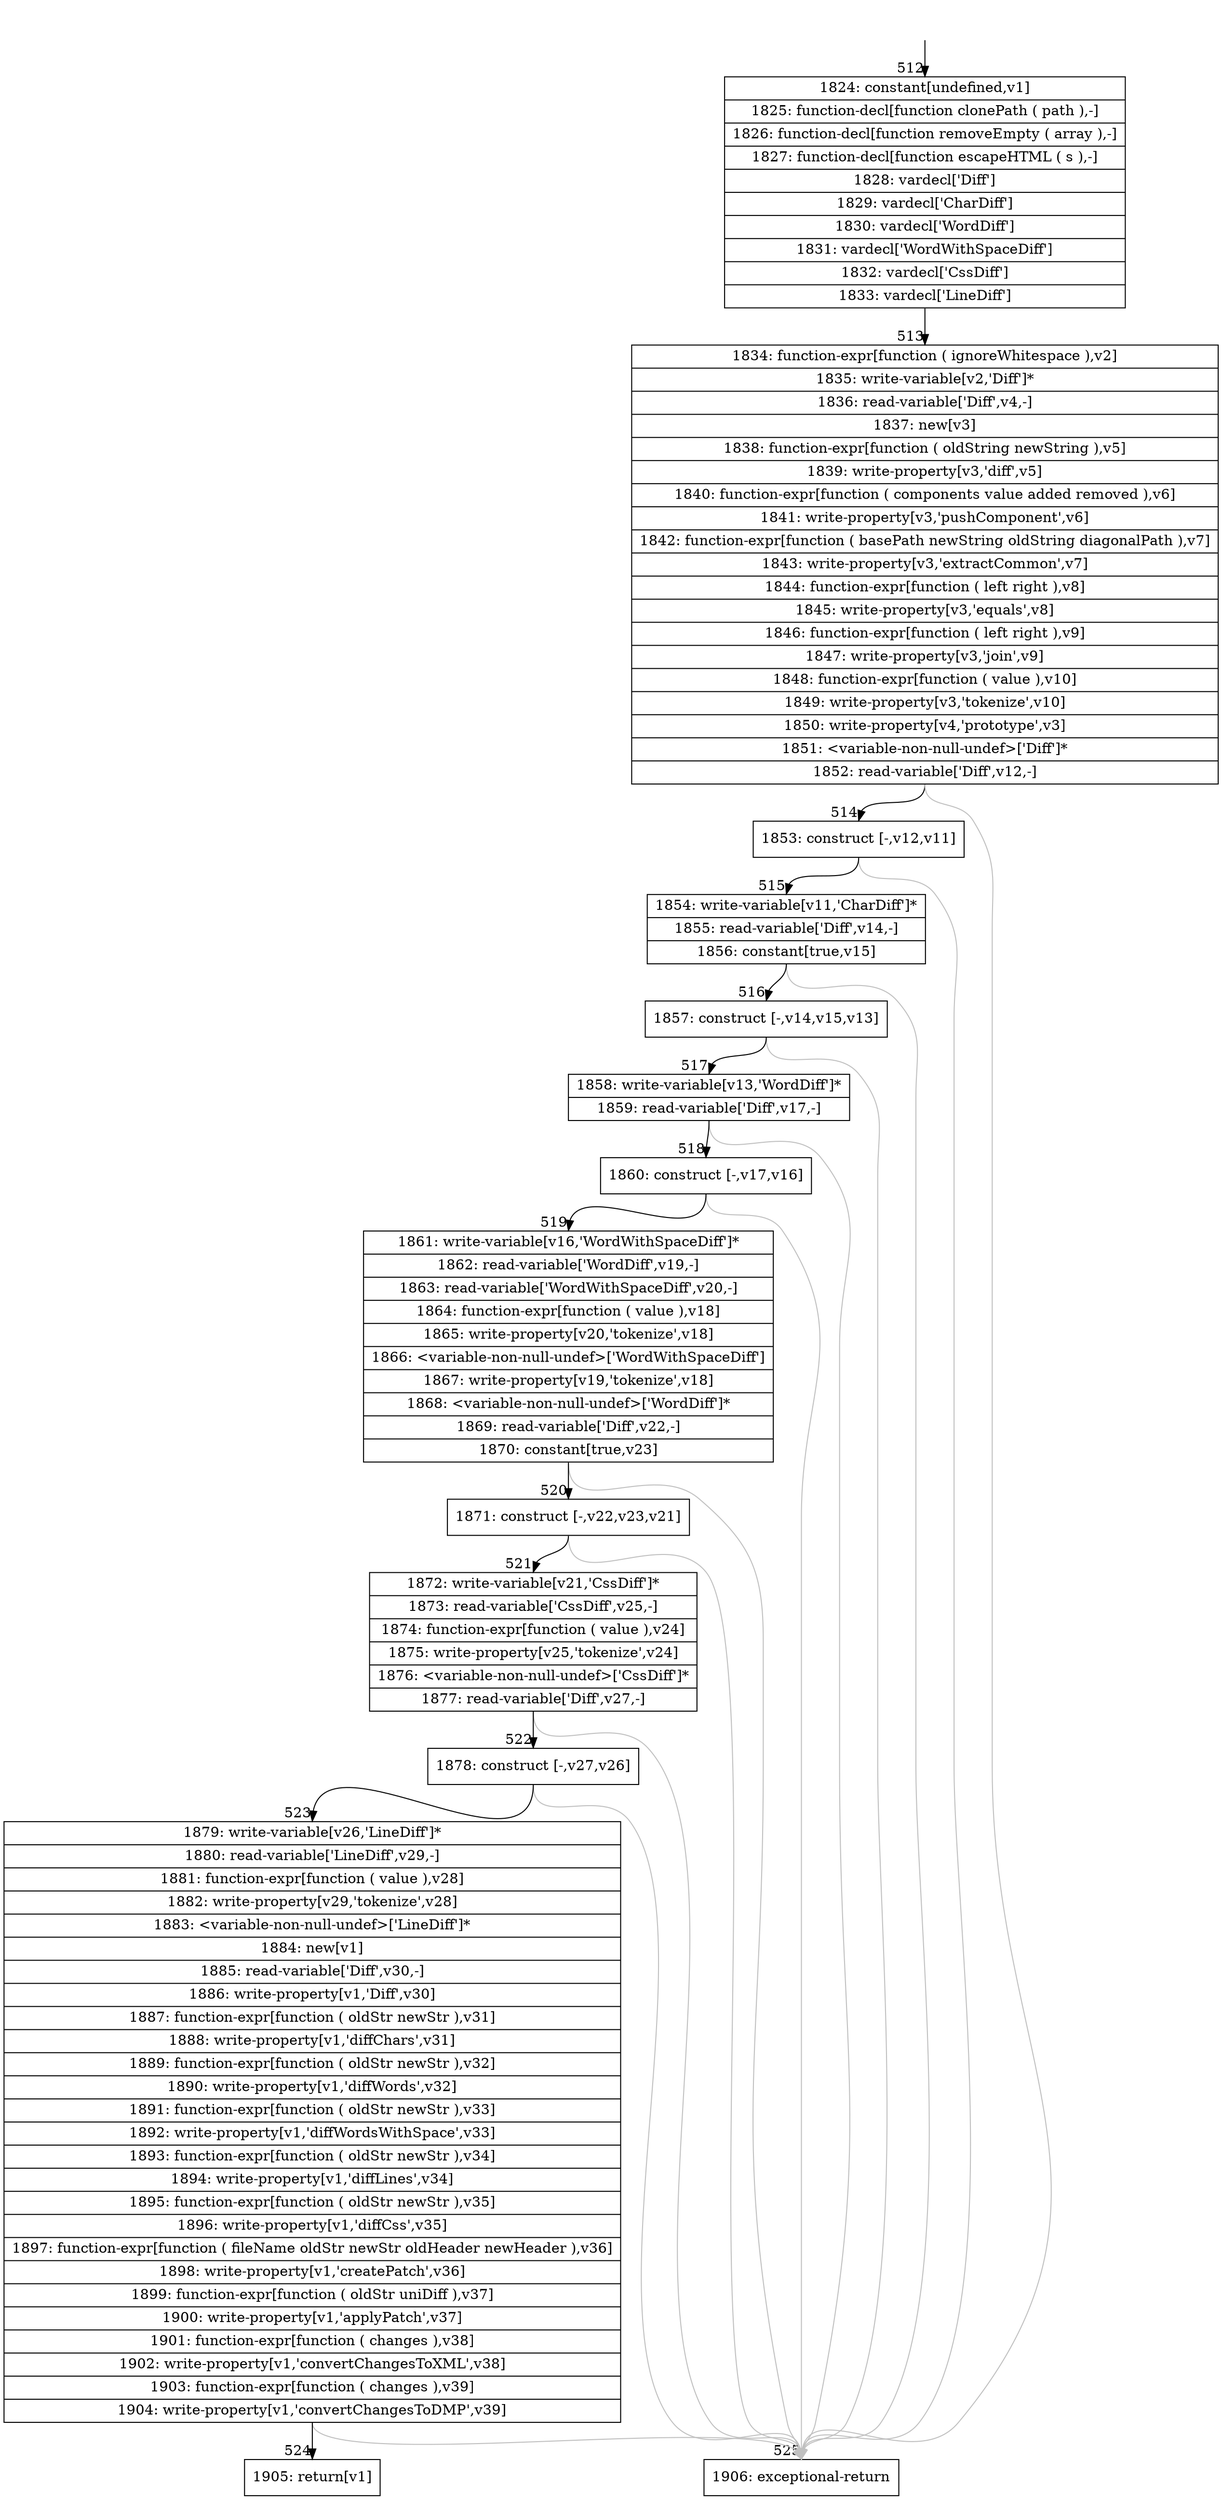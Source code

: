 digraph {
rankdir="TD"
BB_entry11[shape=none,label=""];
BB_entry11 -> BB512 [tailport=s, headport=n, headlabel="    512"]
BB512 [shape=record label="{1824: constant[undefined,v1]|1825: function-decl[function clonePath ( path ),-]|1826: function-decl[function removeEmpty ( array ),-]|1827: function-decl[function escapeHTML ( s ),-]|1828: vardecl['Diff']|1829: vardecl['CharDiff']|1830: vardecl['WordDiff']|1831: vardecl['WordWithSpaceDiff']|1832: vardecl['CssDiff']|1833: vardecl['LineDiff']}" ] 
BB512 -> BB513 [tailport=s, headport=n, headlabel="      513"]
BB513 [shape=record label="{1834: function-expr[function ( ignoreWhitespace ),v2]|1835: write-variable[v2,'Diff']*|1836: read-variable['Diff',v4,-]|1837: new[v3]|1838: function-expr[function ( oldString newString ),v5]|1839: write-property[v3,'diff',v5]|1840: function-expr[function ( components value added removed ),v6]|1841: write-property[v3,'pushComponent',v6]|1842: function-expr[function ( basePath newString oldString diagonalPath ),v7]|1843: write-property[v3,'extractCommon',v7]|1844: function-expr[function ( left right ),v8]|1845: write-property[v3,'equals',v8]|1846: function-expr[function ( left right ),v9]|1847: write-property[v3,'join',v9]|1848: function-expr[function ( value ),v10]|1849: write-property[v3,'tokenize',v10]|1850: write-property[v4,'prototype',v3]|1851: \<variable-non-null-undef\>['Diff']*|1852: read-variable['Diff',v12,-]}" ] 
BB513 -> BB514 [tailport=s, headport=n, headlabel="      514"]
BB513 -> BB525 [tailport=s, headport=n, color=gray, headlabel="      525"]
BB514 [shape=record label="{1853: construct [-,v12,v11]}" ] 
BB514 -> BB515 [tailport=s, headport=n, headlabel="      515"]
BB514 -> BB525 [tailport=s, headport=n, color=gray]
BB515 [shape=record label="{1854: write-variable[v11,'CharDiff']*|1855: read-variable['Diff',v14,-]|1856: constant[true,v15]}" ] 
BB515 -> BB516 [tailport=s, headport=n, headlabel="      516"]
BB515 -> BB525 [tailport=s, headport=n, color=gray]
BB516 [shape=record label="{1857: construct [-,v14,v15,v13]}" ] 
BB516 -> BB517 [tailport=s, headport=n, headlabel="      517"]
BB516 -> BB525 [tailport=s, headport=n, color=gray]
BB517 [shape=record label="{1858: write-variable[v13,'WordDiff']*|1859: read-variable['Diff',v17,-]}" ] 
BB517 -> BB518 [tailport=s, headport=n, headlabel="      518"]
BB517 -> BB525 [tailport=s, headport=n, color=gray]
BB518 [shape=record label="{1860: construct [-,v17,v16]}" ] 
BB518 -> BB519 [tailport=s, headport=n, headlabel="      519"]
BB518 -> BB525 [tailport=s, headport=n, color=gray]
BB519 [shape=record label="{1861: write-variable[v16,'WordWithSpaceDiff']*|1862: read-variable['WordDiff',v19,-]|1863: read-variable['WordWithSpaceDiff',v20,-]|1864: function-expr[function ( value ),v18]|1865: write-property[v20,'tokenize',v18]|1866: \<variable-non-null-undef\>['WordWithSpaceDiff']|1867: write-property[v19,'tokenize',v18]|1868: \<variable-non-null-undef\>['WordDiff']*|1869: read-variable['Diff',v22,-]|1870: constant[true,v23]}" ] 
BB519 -> BB520 [tailport=s, headport=n, headlabel="      520"]
BB519 -> BB525 [tailport=s, headport=n, color=gray]
BB520 [shape=record label="{1871: construct [-,v22,v23,v21]}" ] 
BB520 -> BB521 [tailport=s, headport=n, headlabel="      521"]
BB520 -> BB525 [tailport=s, headport=n, color=gray]
BB521 [shape=record label="{1872: write-variable[v21,'CssDiff']*|1873: read-variable['CssDiff',v25,-]|1874: function-expr[function ( value ),v24]|1875: write-property[v25,'tokenize',v24]|1876: \<variable-non-null-undef\>['CssDiff']*|1877: read-variable['Diff',v27,-]}" ] 
BB521 -> BB522 [tailport=s, headport=n, headlabel="      522"]
BB521 -> BB525 [tailport=s, headport=n, color=gray]
BB522 [shape=record label="{1878: construct [-,v27,v26]}" ] 
BB522 -> BB523 [tailport=s, headport=n, headlabel="      523"]
BB522 -> BB525 [tailport=s, headport=n, color=gray]
BB523 [shape=record label="{1879: write-variable[v26,'LineDiff']*|1880: read-variable['LineDiff',v29,-]|1881: function-expr[function ( value ),v28]|1882: write-property[v29,'tokenize',v28]|1883: \<variable-non-null-undef\>['LineDiff']*|1884: new[v1]|1885: read-variable['Diff',v30,-]|1886: write-property[v1,'Diff',v30]|1887: function-expr[function ( oldStr newStr ),v31]|1888: write-property[v1,'diffChars',v31]|1889: function-expr[function ( oldStr newStr ),v32]|1890: write-property[v1,'diffWords',v32]|1891: function-expr[function ( oldStr newStr ),v33]|1892: write-property[v1,'diffWordsWithSpace',v33]|1893: function-expr[function ( oldStr newStr ),v34]|1894: write-property[v1,'diffLines',v34]|1895: function-expr[function ( oldStr newStr ),v35]|1896: write-property[v1,'diffCss',v35]|1897: function-expr[function ( fileName oldStr newStr oldHeader newHeader ),v36]|1898: write-property[v1,'createPatch',v36]|1899: function-expr[function ( oldStr uniDiff ),v37]|1900: write-property[v1,'applyPatch',v37]|1901: function-expr[function ( changes ),v38]|1902: write-property[v1,'convertChangesToXML',v38]|1903: function-expr[function ( changes ),v39]|1904: write-property[v1,'convertChangesToDMP',v39]}" ] 
BB523 -> BB524 [tailport=s, headport=n, headlabel="      524"]
BB523 -> BB525 [tailport=s, headport=n, color=gray]
BB524 [shape=record label="{1905: return[v1]}" ] 
BB525 [shape=record label="{1906: exceptional-return}" ] 
//#$~ 420
}
